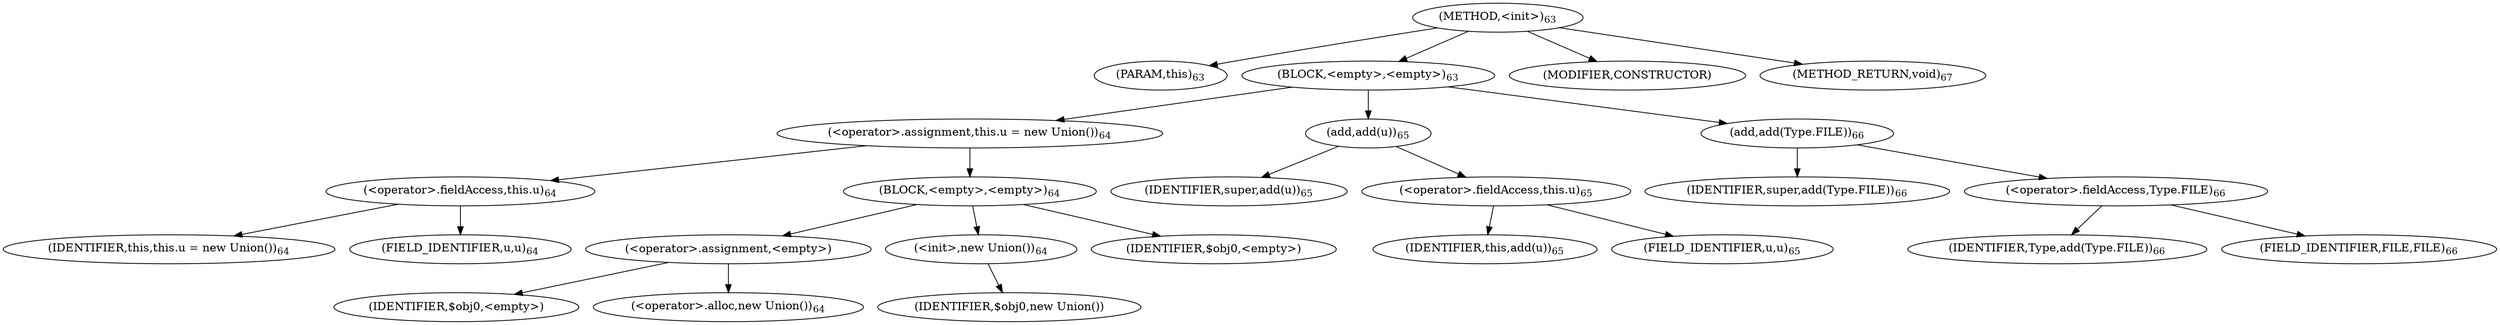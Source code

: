 digraph "&lt;init&gt;" {  
"104" [label = <(METHOD,&lt;init&gt;)<SUB>63</SUB>> ]
"105" [label = <(PARAM,this)<SUB>63</SUB>> ]
"106" [label = <(BLOCK,&lt;empty&gt;,&lt;empty&gt;)<SUB>63</SUB>> ]
"107" [label = <(&lt;operator&gt;.assignment,this.u = new Union())<SUB>64</SUB>> ]
"108" [label = <(&lt;operator&gt;.fieldAccess,this.u)<SUB>64</SUB>> ]
"109" [label = <(IDENTIFIER,this,this.u = new Union())<SUB>64</SUB>> ]
"110" [label = <(FIELD_IDENTIFIER,u,u)<SUB>64</SUB>> ]
"111" [label = <(BLOCK,&lt;empty&gt;,&lt;empty&gt;)<SUB>64</SUB>> ]
"112" [label = <(&lt;operator&gt;.assignment,&lt;empty&gt;)> ]
"113" [label = <(IDENTIFIER,$obj0,&lt;empty&gt;)> ]
"114" [label = <(&lt;operator&gt;.alloc,new Union())<SUB>64</SUB>> ]
"115" [label = <(&lt;init&gt;,new Union())<SUB>64</SUB>> ]
"116" [label = <(IDENTIFIER,$obj0,new Union())> ]
"117" [label = <(IDENTIFIER,$obj0,&lt;empty&gt;)> ]
"118" [label = <(add,add(u))<SUB>65</SUB>> ]
"119" [label = <(IDENTIFIER,super,add(u))<SUB>65</SUB>> ]
"120" [label = <(&lt;operator&gt;.fieldAccess,this.u)<SUB>65</SUB>> ]
"121" [label = <(IDENTIFIER,this,add(u))<SUB>65</SUB>> ]
"122" [label = <(FIELD_IDENTIFIER,u,u)<SUB>65</SUB>> ]
"123" [label = <(add,add(Type.FILE))<SUB>66</SUB>> ]
"124" [label = <(IDENTIFIER,super,add(Type.FILE))<SUB>66</SUB>> ]
"125" [label = <(&lt;operator&gt;.fieldAccess,Type.FILE)<SUB>66</SUB>> ]
"126" [label = <(IDENTIFIER,Type,add(Type.FILE))<SUB>66</SUB>> ]
"127" [label = <(FIELD_IDENTIFIER,FILE,FILE)<SUB>66</SUB>> ]
"128" [label = <(MODIFIER,CONSTRUCTOR)> ]
"129" [label = <(METHOD_RETURN,void)<SUB>67</SUB>> ]
  "104" -> "105" 
  "104" -> "106" 
  "104" -> "128" 
  "104" -> "129" 
  "106" -> "107" 
  "106" -> "118" 
  "106" -> "123" 
  "107" -> "108" 
  "107" -> "111" 
  "108" -> "109" 
  "108" -> "110" 
  "111" -> "112" 
  "111" -> "115" 
  "111" -> "117" 
  "112" -> "113" 
  "112" -> "114" 
  "115" -> "116" 
  "118" -> "119" 
  "118" -> "120" 
  "120" -> "121" 
  "120" -> "122" 
  "123" -> "124" 
  "123" -> "125" 
  "125" -> "126" 
  "125" -> "127" 
}
